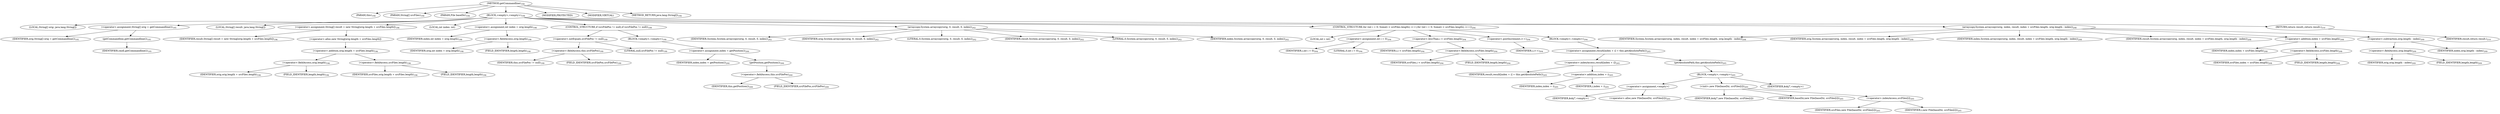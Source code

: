 digraph "getCommandline" {  
"406" [label = <(METHOD,getCommandline)<SUB>194</SUB>> ]
"407" [label = <(PARAM,this)<SUB>194</SUB>> ]
"408" [label = <(PARAM,String[] srcFiles)<SUB>194</SUB>> ]
"409" [label = <(PARAM,File baseDir)<SUB>194</SUB>> ]
"410" [label = <(BLOCK,&lt;empty&gt;,&lt;empty&gt;)<SUB>194</SUB>> ]
"411" [label = <(LOCAL,String[] orig: java.lang.String[])> ]
"412" [label = <(&lt;operator&gt;.assignment,String[] orig = getCommandline())<SUB>195</SUB>> ]
"413" [label = <(IDENTIFIER,orig,String[] orig = getCommandline())<SUB>195</SUB>> ]
"414" [label = <(getCommandline,getCommandline())<SUB>195</SUB>> ]
"415" [label = <(IDENTIFIER,cmdl,getCommandline())<SUB>195</SUB>> ]
"416" [label = <(LOCAL,String[] result: java.lang.String[])> ]
"417" [label = <(&lt;operator&gt;.assignment,String[] result = new String[orig.length + srcFiles.length])<SUB>196</SUB>> ]
"418" [label = <(IDENTIFIER,result,String[] result = new String[orig.length + srcFiles.length])<SUB>196</SUB>> ]
"419" [label = <(&lt;operator&gt;.alloc,new String[orig.length + srcFiles.length])> ]
"420" [label = <(&lt;operator&gt;.addition,orig.length + srcFiles.length)<SUB>196</SUB>> ]
"421" [label = <(&lt;operator&gt;.fieldAccess,orig.length)<SUB>196</SUB>> ]
"422" [label = <(IDENTIFIER,orig,orig.length + srcFiles.length)<SUB>196</SUB>> ]
"423" [label = <(FIELD_IDENTIFIER,length,length)<SUB>196</SUB>> ]
"424" [label = <(&lt;operator&gt;.fieldAccess,srcFiles.length)<SUB>196</SUB>> ]
"425" [label = <(IDENTIFIER,srcFiles,orig.length + srcFiles.length)<SUB>196</SUB>> ]
"426" [label = <(FIELD_IDENTIFIER,length,length)<SUB>196</SUB>> ]
"427" [label = <(LOCAL,int index: int)> ]
"428" [label = <(&lt;operator&gt;.assignment,int index = orig.length)<SUB>198</SUB>> ]
"429" [label = <(IDENTIFIER,index,int index = orig.length)<SUB>198</SUB>> ]
"430" [label = <(&lt;operator&gt;.fieldAccess,orig.length)<SUB>198</SUB>> ]
"431" [label = <(IDENTIFIER,orig,int index = orig.length)<SUB>198</SUB>> ]
"432" [label = <(FIELD_IDENTIFIER,length,length)<SUB>198</SUB>> ]
"433" [label = <(CONTROL_STRUCTURE,if (srcFilePos != null),if (srcFilePos != null))<SUB>199</SUB>> ]
"434" [label = <(&lt;operator&gt;.notEquals,srcFilePos != null)<SUB>199</SUB>> ]
"435" [label = <(&lt;operator&gt;.fieldAccess,this.srcFilePos)<SUB>199</SUB>> ]
"436" [label = <(IDENTIFIER,this,srcFilePos != null)<SUB>199</SUB>> ]
"437" [label = <(FIELD_IDENTIFIER,srcFilePos,srcFilePos)<SUB>199</SUB>> ]
"438" [label = <(LITERAL,null,srcFilePos != null)<SUB>199</SUB>> ]
"439" [label = <(BLOCK,&lt;empty&gt;,&lt;empty&gt;)<SUB>199</SUB>> ]
"440" [label = <(&lt;operator&gt;.assignment,index = getPosition())<SUB>200</SUB>> ]
"441" [label = <(IDENTIFIER,index,index = getPosition())<SUB>200</SUB>> ]
"442" [label = <(getPosition,getPosition())<SUB>200</SUB>> ]
"443" [label = <(&lt;operator&gt;.fieldAccess,this.srcFilePos)<SUB>200</SUB>> ]
"444" [label = <(IDENTIFIER,this,getPosition())<SUB>200</SUB>> ]
"445" [label = <(FIELD_IDENTIFIER,srcFilePos,srcFilePos)<SUB>200</SUB>> ]
"446" [label = <(arraycopy,System.arraycopy(orig, 0, result, 0, index))<SUB>202</SUB>> ]
"447" [label = <(IDENTIFIER,System,System.arraycopy(orig, 0, result, 0, index))<SUB>202</SUB>> ]
"448" [label = <(IDENTIFIER,orig,System.arraycopy(orig, 0, result, 0, index))<SUB>202</SUB>> ]
"449" [label = <(LITERAL,0,System.arraycopy(orig, 0, result, 0, index))<SUB>202</SUB>> ]
"450" [label = <(IDENTIFIER,result,System.arraycopy(orig, 0, result, 0, index))<SUB>202</SUB>> ]
"451" [label = <(LITERAL,0,System.arraycopy(orig, 0, result, 0, index))<SUB>202</SUB>> ]
"452" [label = <(IDENTIFIER,index,System.arraycopy(orig, 0, result, 0, index))<SUB>202</SUB>> ]
"453" [label = <(CONTROL_STRUCTURE,for (int i = 0; Some(i &lt; srcFiles.length); i++),for (int i = 0; Some(i &lt; srcFiles.length); i++))<SUB>204</SUB>> ]
"454" [label = <(LOCAL,int i: int)> ]
"455" [label = <(&lt;operator&gt;.assignment,int i = 0)<SUB>204</SUB>> ]
"456" [label = <(IDENTIFIER,i,int i = 0)<SUB>204</SUB>> ]
"457" [label = <(LITERAL,0,int i = 0)<SUB>204</SUB>> ]
"458" [label = <(&lt;operator&gt;.lessThan,i &lt; srcFiles.length)<SUB>204</SUB>> ]
"459" [label = <(IDENTIFIER,i,i &lt; srcFiles.length)<SUB>204</SUB>> ]
"460" [label = <(&lt;operator&gt;.fieldAccess,srcFiles.length)<SUB>204</SUB>> ]
"461" [label = <(IDENTIFIER,srcFiles,i &lt; srcFiles.length)<SUB>204</SUB>> ]
"462" [label = <(FIELD_IDENTIFIER,length,length)<SUB>204</SUB>> ]
"463" [label = <(&lt;operator&gt;.postIncrement,i++)<SUB>204</SUB>> ]
"464" [label = <(IDENTIFIER,i,i++)<SUB>204</SUB>> ]
"465" [label = <(BLOCK,&lt;empty&gt;,&lt;empty&gt;)<SUB>204</SUB>> ]
"466" [label = <(&lt;operator&gt;.assignment,result[index + i] = this.getAbsolutePath())<SUB>205</SUB>> ]
"467" [label = <(&lt;operator&gt;.indexAccess,result[index + i])<SUB>205</SUB>> ]
"468" [label = <(IDENTIFIER,result,result[index + i] = this.getAbsolutePath())<SUB>205</SUB>> ]
"469" [label = <(&lt;operator&gt;.addition,index + i)<SUB>205</SUB>> ]
"470" [label = <(IDENTIFIER,index,index + i)<SUB>205</SUB>> ]
"471" [label = <(IDENTIFIER,i,index + i)<SUB>205</SUB>> ]
"472" [label = <(getAbsolutePath,this.getAbsolutePath())<SUB>205</SUB>> ]
"473" [label = <(BLOCK,&lt;empty&gt;,&lt;empty&gt;)<SUB>205</SUB>> ]
"474" [label = <(&lt;operator&gt;.assignment,&lt;empty&gt;)> ]
"475" [label = <(IDENTIFIER,$obj7,&lt;empty&gt;)> ]
"476" [label = <(&lt;operator&gt;.alloc,new File(baseDir, srcFiles[i]))<SUB>205</SUB>> ]
"477" [label = <(&lt;init&gt;,new File(baseDir, srcFiles[i]))<SUB>205</SUB>> ]
"478" [label = <(IDENTIFIER,$obj7,new File(baseDir, srcFiles[i]))> ]
"479" [label = <(IDENTIFIER,baseDir,new File(baseDir, srcFiles[i]))<SUB>205</SUB>> ]
"480" [label = <(&lt;operator&gt;.indexAccess,srcFiles[i])<SUB>205</SUB>> ]
"481" [label = <(IDENTIFIER,srcFiles,new File(baseDir, srcFiles[i]))<SUB>205</SUB>> ]
"482" [label = <(IDENTIFIER,i,new File(baseDir, srcFiles[i]))<SUB>205</SUB>> ]
"483" [label = <(IDENTIFIER,$obj7,&lt;empty&gt;)> ]
"484" [label = <(arraycopy,System.arraycopy(orig, index, result, index + srcFiles.length, orig.length - index))<SUB>208</SUB>> ]
"485" [label = <(IDENTIFIER,System,System.arraycopy(orig, index, result, index + srcFiles.length, orig.length - index))<SUB>208</SUB>> ]
"486" [label = <(IDENTIFIER,orig,System.arraycopy(orig, index, result, index + srcFiles.length, orig.length - index))<SUB>208</SUB>> ]
"487" [label = <(IDENTIFIER,index,System.arraycopy(orig, index, result, index + srcFiles.length, orig.length - index))<SUB>208</SUB>> ]
"488" [label = <(IDENTIFIER,result,System.arraycopy(orig, index, result, index + srcFiles.length, orig.length - index))<SUB>208</SUB>> ]
"489" [label = <(&lt;operator&gt;.addition,index + srcFiles.length)<SUB>208</SUB>> ]
"490" [label = <(IDENTIFIER,index,index + srcFiles.length)<SUB>208</SUB>> ]
"491" [label = <(&lt;operator&gt;.fieldAccess,srcFiles.length)<SUB>208</SUB>> ]
"492" [label = <(IDENTIFIER,srcFiles,index + srcFiles.length)<SUB>208</SUB>> ]
"493" [label = <(FIELD_IDENTIFIER,length,length)<SUB>208</SUB>> ]
"494" [label = <(&lt;operator&gt;.subtraction,orig.length - index)<SUB>209</SUB>> ]
"495" [label = <(&lt;operator&gt;.fieldAccess,orig.length)<SUB>209</SUB>> ]
"496" [label = <(IDENTIFIER,orig,orig.length - index)<SUB>209</SUB>> ]
"497" [label = <(FIELD_IDENTIFIER,length,length)<SUB>209</SUB>> ]
"498" [label = <(IDENTIFIER,index,orig.length - index)<SUB>209</SUB>> ]
"499" [label = <(RETURN,return result;,return result;)<SUB>210</SUB>> ]
"500" [label = <(IDENTIFIER,result,return result;)<SUB>210</SUB>> ]
"501" [label = <(MODIFIER,PROTECTED)> ]
"502" [label = <(MODIFIER,VIRTUAL)> ]
"503" [label = <(METHOD_RETURN,java.lang.String[])<SUB>194</SUB>> ]
  "406" -> "407" 
  "406" -> "408" 
  "406" -> "409" 
  "406" -> "410" 
  "406" -> "501" 
  "406" -> "502" 
  "406" -> "503" 
  "410" -> "411" 
  "410" -> "412" 
  "410" -> "416" 
  "410" -> "417" 
  "410" -> "427" 
  "410" -> "428" 
  "410" -> "433" 
  "410" -> "446" 
  "410" -> "453" 
  "410" -> "484" 
  "410" -> "499" 
  "412" -> "413" 
  "412" -> "414" 
  "414" -> "415" 
  "417" -> "418" 
  "417" -> "419" 
  "419" -> "420" 
  "420" -> "421" 
  "420" -> "424" 
  "421" -> "422" 
  "421" -> "423" 
  "424" -> "425" 
  "424" -> "426" 
  "428" -> "429" 
  "428" -> "430" 
  "430" -> "431" 
  "430" -> "432" 
  "433" -> "434" 
  "433" -> "439" 
  "434" -> "435" 
  "434" -> "438" 
  "435" -> "436" 
  "435" -> "437" 
  "439" -> "440" 
  "440" -> "441" 
  "440" -> "442" 
  "442" -> "443" 
  "443" -> "444" 
  "443" -> "445" 
  "446" -> "447" 
  "446" -> "448" 
  "446" -> "449" 
  "446" -> "450" 
  "446" -> "451" 
  "446" -> "452" 
  "453" -> "454" 
  "453" -> "455" 
  "453" -> "458" 
  "453" -> "463" 
  "453" -> "465" 
  "455" -> "456" 
  "455" -> "457" 
  "458" -> "459" 
  "458" -> "460" 
  "460" -> "461" 
  "460" -> "462" 
  "463" -> "464" 
  "465" -> "466" 
  "466" -> "467" 
  "466" -> "472" 
  "467" -> "468" 
  "467" -> "469" 
  "469" -> "470" 
  "469" -> "471" 
  "472" -> "473" 
  "473" -> "474" 
  "473" -> "477" 
  "473" -> "483" 
  "474" -> "475" 
  "474" -> "476" 
  "477" -> "478" 
  "477" -> "479" 
  "477" -> "480" 
  "480" -> "481" 
  "480" -> "482" 
  "484" -> "485" 
  "484" -> "486" 
  "484" -> "487" 
  "484" -> "488" 
  "484" -> "489" 
  "484" -> "494" 
  "489" -> "490" 
  "489" -> "491" 
  "491" -> "492" 
  "491" -> "493" 
  "494" -> "495" 
  "494" -> "498" 
  "495" -> "496" 
  "495" -> "497" 
  "499" -> "500" 
}
